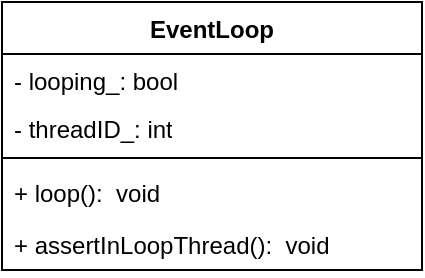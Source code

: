 <mxfile version="24.2.5" type="device">
  <diagram name="第 1 页" id="KEJi5IxyzeJKvHVy5ELs">
    <mxGraphModel dx="1194" dy="727" grid="1" gridSize="10" guides="1" tooltips="1" connect="1" arrows="1" fold="1" page="1" pageScale="1" pageWidth="827" pageHeight="1169" math="0" shadow="0">
      <root>
        <mxCell id="0" />
        <mxCell id="1" parent="0" />
        <mxCell id="DyGmW9SaAgfCgfKz2XMk-5" value="EventLoop" style="swimlane;fontStyle=1;align=center;verticalAlign=top;childLayout=stackLayout;horizontal=1;startSize=26;horizontalStack=0;resizeParent=1;resizeParentMax=0;resizeLast=0;collapsible=1;marginBottom=0;whiteSpace=wrap;html=1;" parent="1" vertex="1">
          <mxGeometry x="204" y="130" width="210" height="134" as="geometry">
            <mxRectangle x="280" y="110" width="100" height="30" as="alternateBounds" />
          </mxGeometry>
        </mxCell>
        <mxCell id="DyGmW9SaAgfCgfKz2XMk-6" value="- looping_: bool" style="text;strokeColor=none;fillColor=none;align=left;verticalAlign=top;spacingLeft=4;spacingRight=4;overflow=hidden;rotatable=0;points=[[0,0.5],[1,0.5]];portConstraint=eastwest;whiteSpace=wrap;html=1;" parent="DyGmW9SaAgfCgfKz2XMk-5" vertex="1">
          <mxGeometry y="26" width="210" height="24" as="geometry" />
        </mxCell>
        <mxCell id="DyGmW9SaAgfCgfKz2XMk-17" value="- threadID_: int" style="text;strokeColor=none;fillColor=none;align=left;verticalAlign=top;spacingLeft=4;spacingRight=4;overflow=hidden;rotatable=0;points=[[0,0.5],[1,0.5]];portConstraint=eastwest;whiteSpace=wrap;html=1;" parent="DyGmW9SaAgfCgfKz2XMk-5" vertex="1">
          <mxGeometry y="50" width="210" height="24" as="geometry" />
        </mxCell>
        <mxCell id="DyGmW9SaAgfCgfKz2XMk-7" value="" style="line;strokeWidth=1;fillColor=none;align=left;verticalAlign=middle;spacingTop=-1;spacingLeft=3;spacingRight=3;rotatable=0;labelPosition=right;points=[];portConstraint=eastwest;strokeColor=inherit;" parent="DyGmW9SaAgfCgfKz2XMk-5" vertex="1">
          <mxGeometry y="74" width="210" height="8" as="geometry" />
        </mxCell>
        <mxCell id="DyGmW9SaAgfCgfKz2XMk-8" value="+ loop():&amp;nbsp; void" style="text;strokeColor=none;fillColor=none;align=left;verticalAlign=top;spacingLeft=4;spacingRight=4;overflow=hidden;rotatable=0;points=[[0,0.5],[1,0.5]];portConstraint=eastwest;whiteSpace=wrap;html=1;" parent="DyGmW9SaAgfCgfKz2XMk-5" vertex="1">
          <mxGeometry y="82" width="210" height="26" as="geometry" />
        </mxCell>
        <mxCell id="DyGmW9SaAgfCgfKz2XMk-19" value="+ assertInLoopThread():&amp;nbsp; void" style="text;strokeColor=none;fillColor=none;align=left;verticalAlign=top;spacingLeft=4;spacingRight=4;overflow=hidden;rotatable=0;points=[[0,0.5],[1,0.5]];portConstraint=eastwest;whiteSpace=wrap;html=1;" parent="DyGmW9SaAgfCgfKz2XMk-5" vertex="1">
          <mxGeometry y="108" width="210" height="26" as="geometry" />
        </mxCell>
      </root>
    </mxGraphModel>
  </diagram>
</mxfile>
